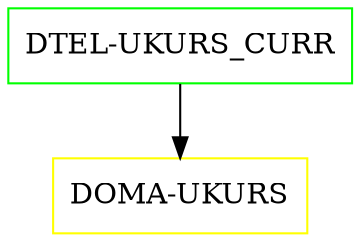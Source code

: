 digraph G {
  "DTEL-UKURS_CURR" [shape=box,color=green];
  "DOMA-UKURS" [shape=box,color=yellow,URL="./DOMA_UKURS.html"];
  "DTEL-UKURS_CURR" -> "DOMA-UKURS";
}

